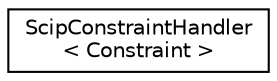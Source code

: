 digraph "Graphical Class Hierarchy"
{
 // LATEX_PDF_SIZE
  edge [fontname="Helvetica",fontsize="10",labelfontname="Helvetica",labelfontsize="10"];
  node [fontname="Helvetica",fontsize="10",shape=record];
  rankdir="LR";
  Node0 [label="ScipConstraintHandler\l\< Constraint \>",height=0.2,width=0.4,color="black", fillcolor="white", style="filled",URL="$classoperations__research_1_1_scip_constraint_handler.html",tooltip=" "];
}
